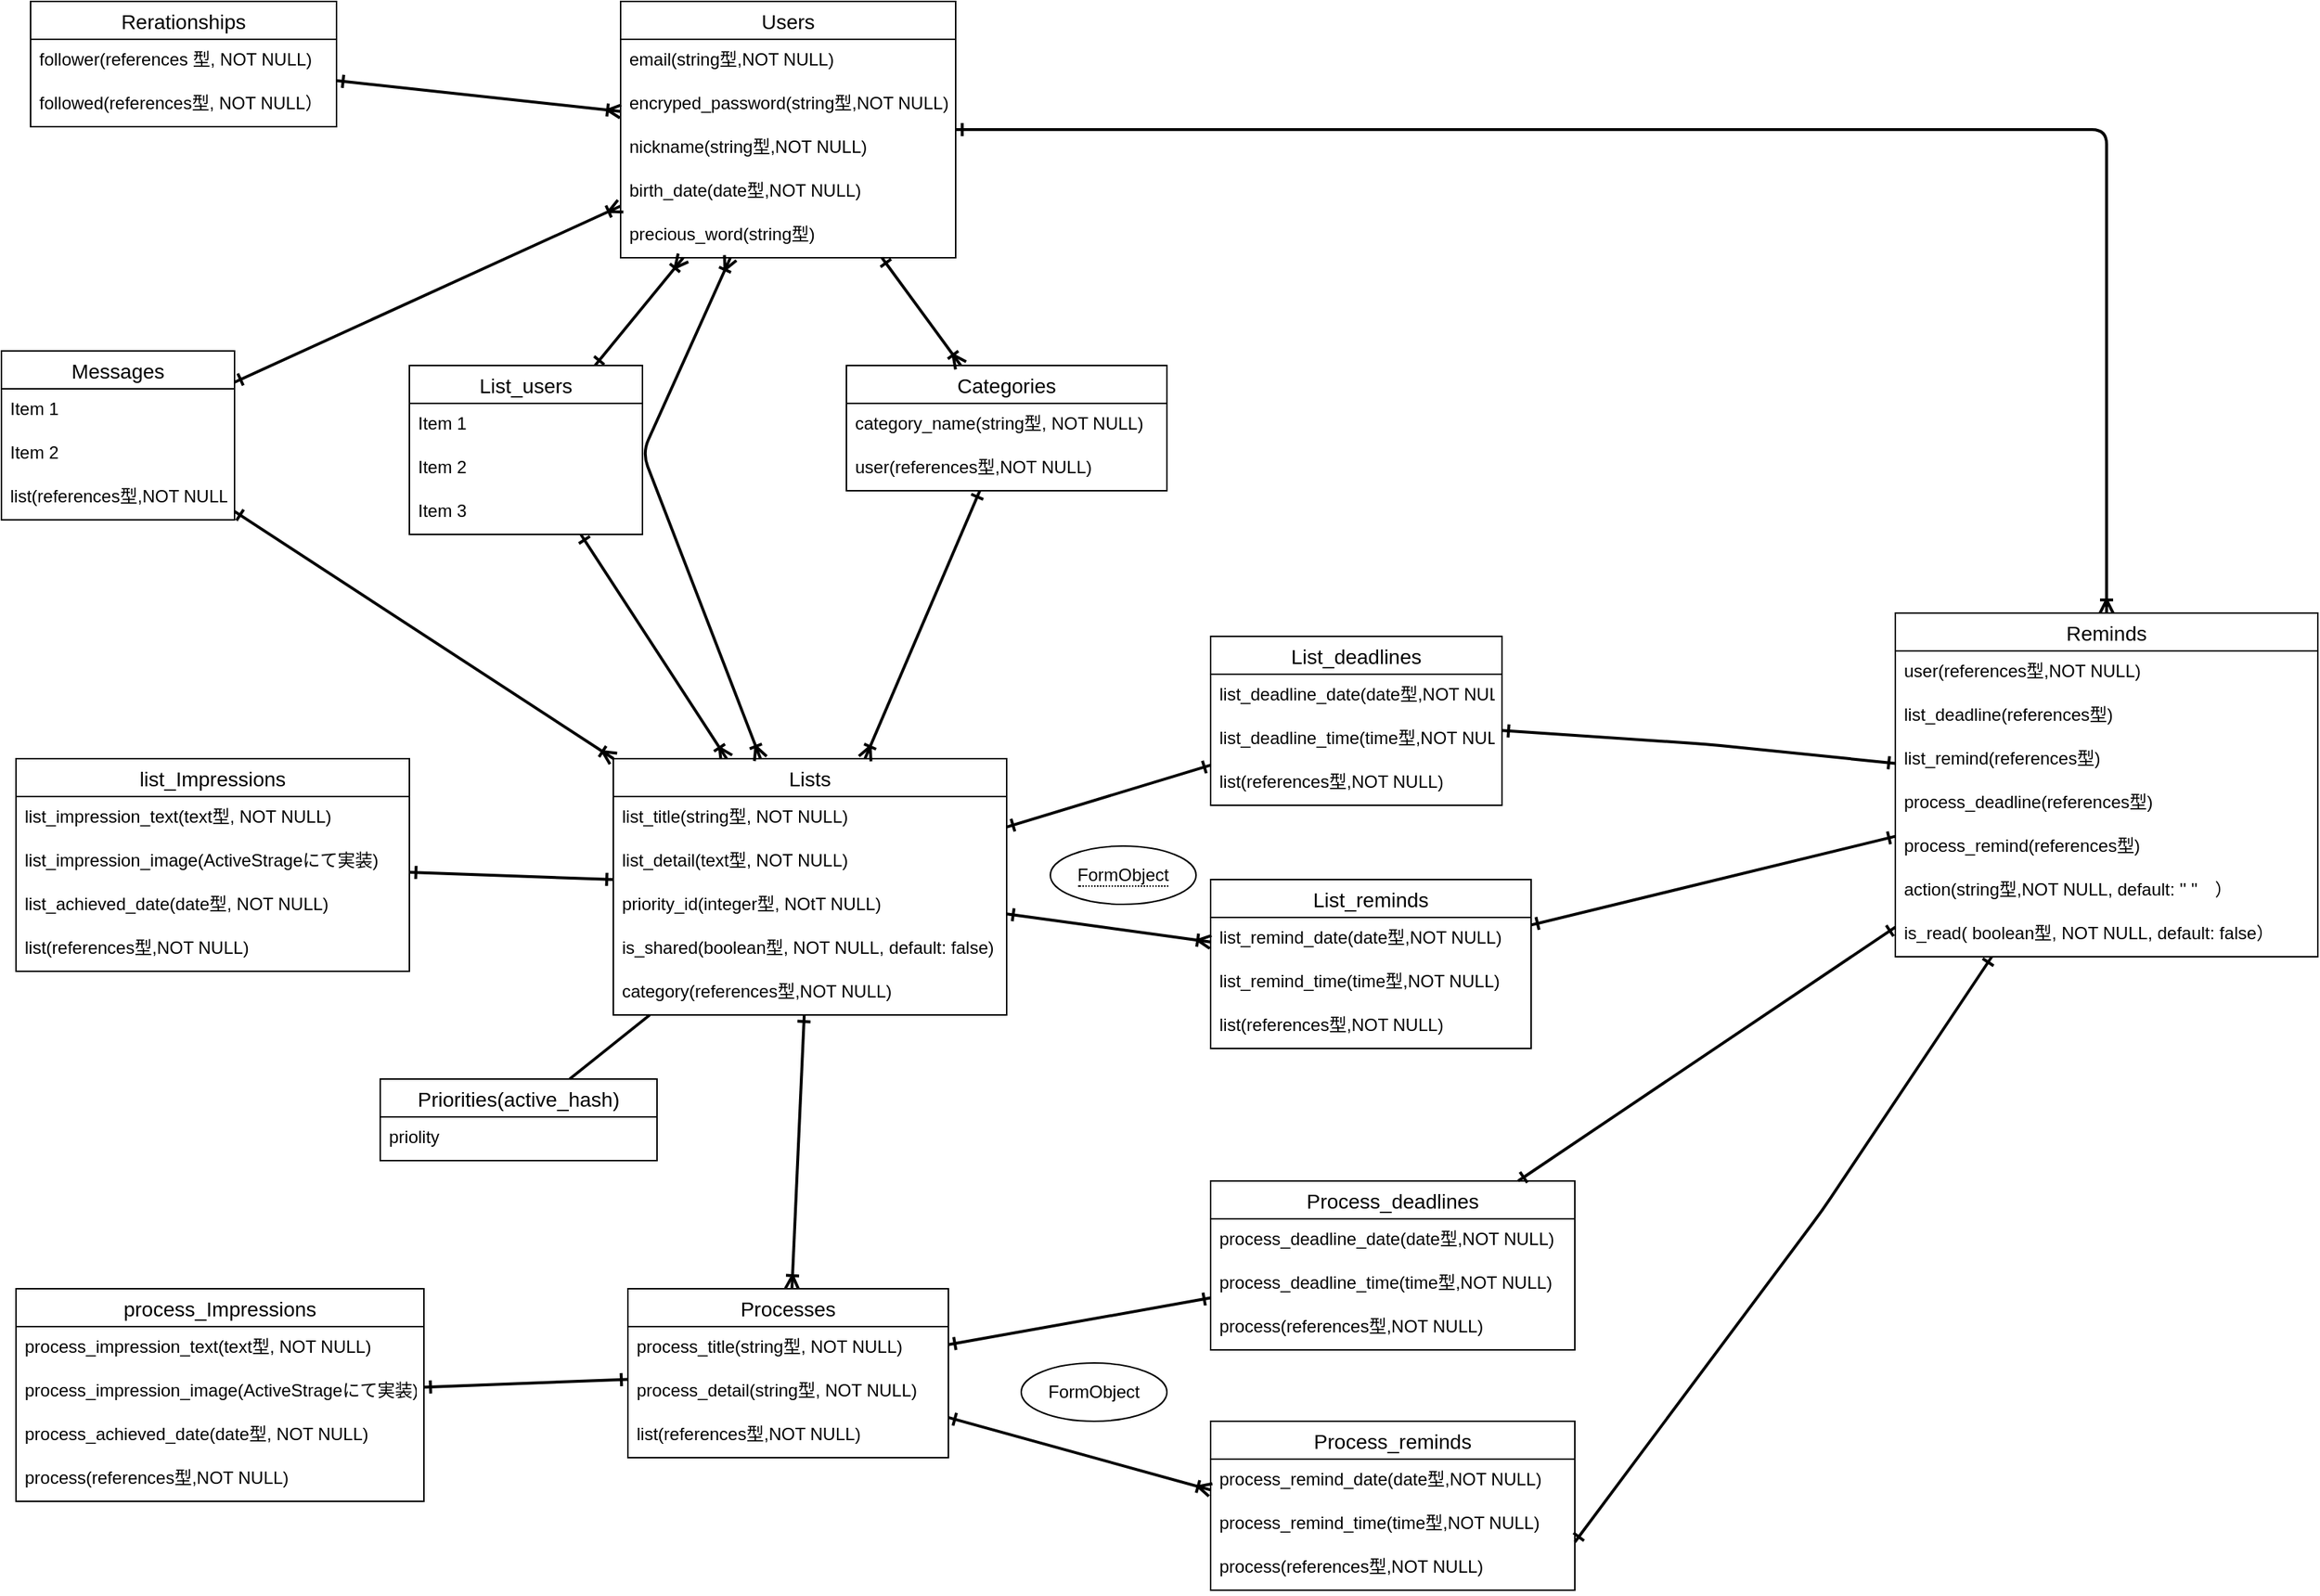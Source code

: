 <mxfile>
    <diagram id="kO1nOzZeOrc67fC76vRQ" name="ページ1">
        <mxGraphModel dx="1777" dy="1335" grid="1" gridSize="10" guides="1" tooltips="1" connect="1" arrows="1" fold="1" page="1" pageScale="1" pageWidth="827" pageHeight="1169" math="0" shadow="0">
            <root>
                <mxCell id="0"/>
                <mxCell id="1" parent="0"/>
                <mxCell id="72" value="Categories" style="swimlane;fontStyle=0;childLayout=stackLayout;horizontal=1;startSize=26;horizontalStack=0;resizeParent=1;resizeParentMax=0;resizeLast=0;collapsible=1;marginBottom=0;align=center;fontSize=14;" vertex="1" parent="1">
                    <mxGeometry x="610" y="270" width="220" height="86" as="geometry"/>
                </mxCell>
                <mxCell id="73" value="category_name(string型, NOT NULL)" style="text;strokeColor=none;fillColor=none;spacingLeft=4;spacingRight=4;overflow=hidden;rotatable=0;points=[[0,0.5],[1,0.5]];portConstraint=eastwest;fontSize=12;" vertex="1" parent="72">
                    <mxGeometry y="26" width="220" height="30" as="geometry"/>
                </mxCell>
                <mxCell id="74" value="user(references型,NOT NULL)" style="text;strokeColor=none;fillColor=none;spacingLeft=4;spacingRight=4;overflow=hidden;rotatable=0;points=[[0,0.5],[1,0.5]];portConstraint=eastwest;fontSize=12;" vertex="1" parent="72">
                    <mxGeometry y="56" width="220" height="30" as="geometry"/>
                </mxCell>
                <mxCell id="166" style="edgeStyle=none;orthogonalLoop=1;jettySize=auto;html=1;fontSize=12;startArrow=ERoneToMany;startFill=0;endArrow=ERone;endFill=0;strokeWidth=2;" edge="1" parent="1" source="76" target="161">
                    <mxGeometry relative="1" as="geometry"/>
                </mxCell>
                <mxCell id="173" style="edgeStyle=none;orthogonalLoop=1;jettySize=auto;html=1;fontSize=12;startArrow=ERoneToMany;startFill=0;endArrow=ERone;endFill=0;strokeWidth=2;" edge="1" parent="1" source="76" target="168">
                    <mxGeometry relative="1" as="geometry"/>
                </mxCell>
                <mxCell id="76" value="Lists" style="swimlane;fontStyle=0;childLayout=stackLayout;horizontal=1;startSize=26;horizontalStack=0;resizeParent=1;resizeParentMax=0;resizeLast=0;collapsible=1;marginBottom=0;align=center;fontSize=14;" vertex="1" parent="1">
                    <mxGeometry x="450" y="540" width="270" height="176" as="geometry"/>
                </mxCell>
                <mxCell id="77" value="list_title(string型, NOT NULL)" style="text;strokeColor=none;fillColor=none;spacingLeft=4;spacingRight=4;overflow=hidden;rotatable=0;points=[[0,0.5],[1,0.5]];portConstraint=eastwest;fontSize=12;" vertex="1" parent="76">
                    <mxGeometry y="26" width="270" height="30" as="geometry"/>
                </mxCell>
                <mxCell id="78" value="list_detail(text型, NOT NULL)" style="text;strokeColor=none;fillColor=none;spacingLeft=4;spacingRight=4;overflow=hidden;rotatable=0;points=[[0,0.5],[1,0.5]];portConstraint=eastwest;fontSize=12;" vertex="1" parent="76">
                    <mxGeometry y="56" width="270" height="30" as="geometry"/>
                </mxCell>
                <mxCell id="149" value="priority_id(integer型, NOtT NULL)" style="text;strokeColor=none;fillColor=none;spacingLeft=4;spacingRight=4;overflow=hidden;rotatable=0;points=[[0,0.5],[1,0.5]];portConstraint=eastwest;fontSize=12;" vertex="1" parent="76">
                    <mxGeometry y="86" width="270" height="30" as="geometry"/>
                </mxCell>
                <mxCell id="150" value="is_shared(boolean型, NOT NULL, default: false)" style="text;strokeColor=none;fillColor=none;spacingLeft=4;spacingRight=4;overflow=hidden;rotatable=0;points=[[0,0.5],[1,0.5]];portConstraint=eastwest;fontSize=12;" vertex="1" parent="76">
                    <mxGeometry y="116" width="270" height="30" as="geometry"/>
                </mxCell>
                <mxCell id="79" value="category(references型,NOT NULL)" style="text;strokeColor=none;fillColor=none;spacingLeft=4;spacingRight=4;overflow=hidden;rotatable=0;points=[[0,0.5],[1,0.5]];portConstraint=eastwest;fontSize=12;" vertex="1" parent="76">
                    <mxGeometry y="146" width="270" height="30" as="geometry"/>
                </mxCell>
                <mxCell id="165" style="edgeStyle=none;orthogonalLoop=1;jettySize=auto;html=1;fontSize=12;startArrow=ERoneToMany;startFill=0;endArrow=ERoneToMany;endFill=0;strokeWidth=2;" edge="1" parent="1" source="80" target="76">
                    <mxGeometry relative="1" as="geometry">
                        <Array as="points">
                            <mxPoint x="470" y="330"/>
                        </Array>
                    </mxGeometry>
                </mxCell>
                <mxCell id="167" style="edgeStyle=none;orthogonalLoop=1;jettySize=auto;html=1;fontSize=12;startArrow=ERoneToMany;startFill=0;endArrow=ERone;endFill=0;strokeWidth=2;" edge="1" parent="1" source="80" target="161">
                    <mxGeometry relative="1" as="geometry"/>
                </mxCell>
                <mxCell id="172" style="edgeStyle=none;orthogonalLoop=1;jettySize=auto;html=1;fontSize=12;startArrow=ERoneToMany;startFill=0;endArrow=ERone;endFill=0;strokeWidth=2;" edge="1" parent="1" source="80" target="168">
                    <mxGeometry relative="1" as="geometry"/>
                </mxCell>
                <mxCell id="80" value="Users" style="swimlane;fontStyle=0;childLayout=stackLayout;horizontal=1;startSize=26;horizontalStack=0;resizeParent=1;resizeParentMax=0;resizeLast=0;collapsible=1;marginBottom=0;align=center;fontSize=14;" vertex="1" parent="1">
                    <mxGeometry x="455" y="20" width="230" height="176" as="geometry"/>
                </mxCell>
                <mxCell id="81" value="email(string型,NOT NULL)" style="text;strokeColor=none;fillColor=none;spacingLeft=4;spacingRight=4;overflow=hidden;rotatable=0;points=[[0,0.5],[1,0.5]];portConstraint=eastwest;fontSize=12;" vertex="1" parent="80">
                    <mxGeometry y="26" width="230" height="30" as="geometry"/>
                </mxCell>
                <mxCell id="82" value="encryped_password(string型,NOT NULL)" style="text;strokeColor=none;fillColor=none;spacingLeft=4;spacingRight=4;overflow=hidden;rotatable=0;points=[[0,0.5],[1,0.5]];portConstraint=eastwest;fontSize=12;" vertex="1" parent="80">
                    <mxGeometry y="56" width="230" height="30" as="geometry"/>
                </mxCell>
                <mxCell id="83" value="nickname(string型,NOT NULL)" style="text;strokeColor=none;fillColor=none;spacingLeft=4;spacingRight=4;overflow=hidden;rotatable=0;points=[[0,0.5],[1,0.5]];portConstraint=eastwest;fontSize=12;" vertex="1" parent="80">
                    <mxGeometry y="86" width="230" height="30" as="geometry"/>
                </mxCell>
                <mxCell id="147" value="birth_date(date型,NOT NULL)" style="text;strokeColor=none;fillColor=none;spacingLeft=4;spacingRight=4;overflow=hidden;rotatable=0;points=[[0,0.5],[1,0.5]];portConstraint=eastwest;fontSize=12;" vertex="1" parent="80">
                    <mxGeometry y="116" width="230" height="30" as="geometry"/>
                </mxCell>
                <mxCell id="148" value="precious_word(string型)" style="text;strokeColor=none;fillColor=none;spacingLeft=4;spacingRight=4;overflow=hidden;rotatable=0;points=[[0,0.5],[1,0.5]];portConstraint=eastwest;fontSize=12;" vertex="1" parent="80">
                    <mxGeometry y="146" width="230" height="30" as="geometry"/>
                </mxCell>
                <mxCell id="84" value="Processes" style="swimlane;fontStyle=0;childLayout=stackLayout;horizontal=1;startSize=26;horizontalStack=0;resizeParent=1;resizeParentMax=0;resizeLast=0;collapsible=1;marginBottom=0;align=center;fontSize=14;" vertex="1" parent="1">
                    <mxGeometry x="460" y="904" width="220" height="116" as="geometry"/>
                </mxCell>
                <mxCell id="85" value="process_title(string型, NOT NULL)" style="text;strokeColor=none;fillColor=none;spacingLeft=4;spacingRight=4;overflow=hidden;rotatable=0;points=[[0,0.5],[1,0.5]];portConstraint=eastwest;fontSize=12;" vertex="1" parent="84">
                    <mxGeometry y="26" width="220" height="30" as="geometry"/>
                </mxCell>
                <mxCell id="86" value="process_detail(string型, NOT NULL)" style="text;strokeColor=none;fillColor=none;spacingLeft=4;spacingRight=4;overflow=hidden;rotatable=0;points=[[0,0.5],[1,0.5]];portConstraint=eastwest;fontSize=12;" vertex="1" parent="84">
                    <mxGeometry y="56" width="220" height="30" as="geometry"/>
                </mxCell>
                <mxCell id="87" value="list(references型,NOT NULL)" style="text;strokeColor=none;fillColor=none;spacingLeft=4;spacingRight=4;overflow=hidden;rotatable=0;points=[[0,0.5],[1,0.5]];portConstraint=eastwest;fontSize=12;" vertex="1" parent="84">
                    <mxGeometry y="86" width="220" height="30" as="geometry"/>
                </mxCell>
                <mxCell id="88" value="&#10;list_Impressions&#10;" style="swimlane;fontStyle=0;childLayout=stackLayout;horizontal=1;startSize=26;horizontalStack=0;resizeParent=1;resizeParentMax=0;resizeLast=0;collapsible=1;marginBottom=0;align=center;fontSize=14;" vertex="1" parent="1">
                    <mxGeometry x="40" y="540" width="270" height="146" as="geometry"/>
                </mxCell>
                <mxCell id="89" value="list_impression_text(text型, NOT NULL)" style="text;strokeColor=none;fillColor=none;spacingLeft=4;spacingRight=4;overflow=hidden;rotatable=0;points=[[0,0.5],[1,0.5]];portConstraint=eastwest;fontSize=12;" vertex="1" parent="88">
                    <mxGeometry y="26" width="270" height="30" as="geometry"/>
                </mxCell>
                <mxCell id="90" value="list_impression_image(ActiveStrageにて実装)" style="text;strokeColor=none;fillColor=none;spacingLeft=4;spacingRight=4;overflow=hidden;rotatable=0;points=[[0,0.5],[1,0.5]];portConstraint=eastwest;fontSize=12;" vertex="1" parent="88">
                    <mxGeometry y="56" width="270" height="30" as="geometry"/>
                </mxCell>
                <mxCell id="91" value="list_achieved_date(date型, NOT NULL)" style="text;strokeColor=none;fillColor=none;spacingLeft=4;spacingRight=4;overflow=hidden;rotatable=0;points=[[0,0.5],[1,0.5]];portConstraint=eastwest;fontSize=12;" vertex="1" parent="88">
                    <mxGeometry y="86" width="270" height="30" as="geometry"/>
                </mxCell>
                <mxCell id="159" value="list(references型,NOT NULL)" style="text;strokeColor=none;fillColor=none;spacingLeft=4;spacingRight=4;overflow=hidden;rotatable=0;points=[[0,0.5],[1,0.5]];portConstraint=eastwest;fontSize=12;" vertex="1" parent="88">
                    <mxGeometry y="116" width="270" height="30" as="geometry"/>
                </mxCell>
                <mxCell id="92" value="&#10;process_Impressions&#10;" style="swimlane;fontStyle=0;childLayout=stackLayout;horizontal=1;startSize=26;horizontalStack=0;resizeParent=1;resizeParentMax=0;resizeLast=0;collapsible=1;marginBottom=0;align=center;fontSize=14;" vertex="1" parent="1">
                    <mxGeometry x="40" y="904" width="280" height="146" as="geometry"/>
                </mxCell>
                <mxCell id="93" value="process_impression_text(text型, NOT NULL)" style="text;strokeColor=none;fillColor=none;spacingLeft=4;spacingRight=4;overflow=hidden;rotatable=0;points=[[0,0.5],[1,0.5]];portConstraint=eastwest;fontSize=12;" vertex="1" parent="92">
                    <mxGeometry y="26" width="280" height="30" as="geometry"/>
                </mxCell>
                <mxCell id="94" value="process_impression_image(ActiveStrageにて実装)" style="text;strokeColor=none;fillColor=none;spacingLeft=4;spacingRight=4;overflow=hidden;rotatable=0;points=[[0,0.5],[1,0.5]];portConstraint=eastwest;fontSize=12;" vertex="1" parent="92">
                    <mxGeometry y="56" width="280" height="30" as="geometry"/>
                </mxCell>
                <mxCell id="95" value="process_achieved_date(date型, NOT NULL)" style="text;strokeColor=none;fillColor=none;spacingLeft=4;spacingRight=4;overflow=hidden;rotatable=0;points=[[0,0.5],[1,0.5]];portConstraint=eastwest;fontSize=12;" vertex="1" parent="92">
                    <mxGeometry y="86" width="280" height="30" as="geometry"/>
                </mxCell>
                <mxCell id="160" value="process(references型,NOT NULL)" style="text;strokeColor=none;fillColor=none;spacingLeft=4;spacingRight=4;overflow=hidden;rotatable=0;points=[[0,0.5],[1,0.5]];portConstraint=eastwest;fontSize=12;" vertex="1" parent="92">
                    <mxGeometry y="116" width="280" height="30" as="geometry"/>
                </mxCell>
                <mxCell id="96" value="List_deadlines" style="swimlane;fontStyle=0;childLayout=stackLayout;horizontal=1;startSize=26;horizontalStack=0;resizeParent=1;resizeParentMax=0;resizeLast=0;collapsible=1;marginBottom=0;align=center;fontSize=14;" vertex="1" parent="1">
                    <mxGeometry x="860" y="456" width="200" height="116" as="geometry"/>
                </mxCell>
                <mxCell id="97" value="list_deadline_date(date型,NOT NULL)" style="text;strokeColor=none;fillColor=none;spacingLeft=4;spacingRight=4;overflow=hidden;rotatable=0;points=[[0,0.5],[1,0.5]];portConstraint=eastwest;fontSize=12;" vertex="1" parent="96">
                    <mxGeometry y="26" width="200" height="30" as="geometry"/>
                </mxCell>
                <mxCell id="98" value="list_deadline_time(time型,NOT NULL)" style="text;strokeColor=none;fillColor=none;spacingLeft=4;spacingRight=4;overflow=hidden;rotatable=0;points=[[0,0.5],[1,0.5]];portConstraint=eastwest;fontSize=12;" vertex="1" parent="96">
                    <mxGeometry y="56" width="200" height="30" as="geometry"/>
                </mxCell>
                <mxCell id="99" value="list(references型,NOT NULL)" style="text;strokeColor=none;fillColor=none;spacingLeft=4;spacingRight=4;overflow=hidden;rotatable=0;points=[[0,0.5],[1,0.5]];portConstraint=eastwest;fontSize=12;" vertex="1" parent="96">
                    <mxGeometry y="86" width="200" height="30" as="geometry"/>
                </mxCell>
                <mxCell id="100" value="List_reminds" style="swimlane;fontStyle=0;childLayout=stackLayout;horizontal=1;startSize=26;horizontalStack=0;resizeParent=1;resizeParentMax=0;resizeLast=0;collapsible=1;marginBottom=0;align=center;fontSize=14;" vertex="1" parent="1">
                    <mxGeometry x="860" y="623" width="220" height="116" as="geometry"/>
                </mxCell>
                <mxCell id="101" value="list_remind_date(date型,NOT NULL)" style="text;strokeColor=none;fillColor=none;spacingLeft=4;spacingRight=4;overflow=hidden;rotatable=0;points=[[0,0.5],[1,0.5]];portConstraint=eastwest;fontSize=12;" vertex="1" parent="100">
                    <mxGeometry y="26" width="220" height="30" as="geometry"/>
                </mxCell>
                <mxCell id="102" value="list_remind_time(time型,NOT NULL)" style="text;strokeColor=none;fillColor=none;spacingLeft=4;spacingRight=4;overflow=hidden;rotatable=0;points=[[0,0.5],[1,0.5]];portConstraint=eastwest;fontSize=12;" vertex="1" parent="100">
                    <mxGeometry y="56" width="220" height="30" as="geometry"/>
                </mxCell>
                <mxCell id="103" value="list(references型,NOT NULL)" style="text;strokeColor=none;fillColor=none;spacingLeft=4;spacingRight=4;overflow=hidden;rotatable=0;points=[[0,0.5],[1,0.5]];portConstraint=eastwest;fontSize=12;" vertex="1" parent="100">
                    <mxGeometry y="86" width="220" height="30" as="geometry"/>
                </mxCell>
                <mxCell id="104" value="Process_deadlines" style="swimlane;fontStyle=0;childLayout=stackLayout;horizontal=1;startSize=26;horizontalStack=0;resizeParent=1;resizeParentMax=0;resizeLast=0;collapsible=1;marginBottom=0;align=center;fontSize=14;" vertex="1" parent="1">
                    <mxGeometry x="860" y="830" width="250" height="116" as="geometry"/>
                </mxCell>
                <mxCell id="105" value="process_deadline_date(date型,NOT NULL)" style="text;strokeColor=none;fillColor=none;spacingLeft=4;spacingRight=4;overflow=hidden;rotatable=0;points=[[0,0.5],[1,0.5]];portConstraint=eastwest;fontSize=12;" vertex="1" parent="104">
                    <mxGeometry y="26" width="250" height="30" as="geometry"/>
                </mxCell>
                <mxCell id="106" value="process_deadline_time(time型,NOT NULL)" style="text;strokeColor=none;fillColor=none;spacingLeft=4;spacingRight=4;overflow=hidden;rotatable=0;points=[[0,0.5],[1,0.5]];portConstraint=eastwest;fontSize=12;" vertex="1" parent="104">
                    <mxGeometry y="56" width="250" height="30" as="geometry"/>
                </mxCell>
                <mxCell id="107" value="process(references型,NOT NULL)" style="text;strokeColor=none;fillColor=none;spacingLeft=4;spacingRight=4;overflow=hidden;rotatable=0;points=[[0,0.5],[1,0.5]];portConstraint=eastwest;fontSize=12;" vertex="1" parent="104">
                    <mxGeometry y="86" width="250" height="30" as="geometry"/>
                </mxCell>
                <mxCell id="108" value="Process_reminds" style="swimlane;fontStyle=0;childLayout=stackLayout;horizontal=1;startSize=26;horizontalStack=0;resizeParent=1;resizeParentMax=0;resizeLast=0;collapsible=1;marginBottom=0;align=center;fontSize=14;" vertex="1" parent="1">
                    <mxGeometry x="860" y="995" width="250" height="116" as="geometry"/>
                </mxCell>
                <mxCell id="109" value="process_remind_date(date型,NOT NULL)" style="text;strokeColor=none;fillColor=none;spacingLeft=4;spacingRight=4;overflow=hidden;rotatable=0;points=[[0,0.5],[1,0.5]];portConstraint=eastwest;fontSize=12;" vertex="1" parent="108">
                    <mxGeometry y="26" width="250" height="30" as="geometry"/>
                </mxCell>
                <mxCell id="110" value="process_remind_time(time型,NOT NULL)" style="text;strokeColor=none;fillColor=none;spacingLeft=4;spacingRight=4;overflow=hidden;rotatable=0;points=[[0,0.5],[1,0.5]];portConstraint=eastwest;fontSize=12;" vertex="1" parent="108">
                    <mxGeometry y="56" width="250" height="30" as="geometry"/>
                </mxCell>
                <mxCell id="111" value="process(references型,NOT NULL)" style="text;strokeColor=none;fillColor=none;spacingLeft=4;spacingRight=4;overflow=hidden;rotatable=0;points=[[0,0.5],[1,0.5]];portConstraint=eastwest;fontSize=12;" vertex="1" parent="108">
                    <mxGeometry y="86" width="250" height="30" as="geometry"/>
                </mxCell>
                <mxCell id="112" value="Reminds" style="swimlane;fontStyle=0;childLayout=stackLayout;horizontal=1;startSize=26;horizontalStack=0;resizeParent=1;resizeParentMax=0;resizeLast=0;collapsible=1;marginBottom=0;align=center;fontSize=14;" vertex="1" parent="1">
                    <mxGeometry x="1330" y="440" width="290" height="236" as="geometry"/>
                </mxCell>
                <mxCell id="113" value="user(references型,NOT NULL)" style="text;strokeColor=none;fillColor=none;spacingLeft=4;spacingRight=4;overflow=hidden;rotatable=0;points=[[0,0.5],[1,0.5]];portConstraint=eastwest;fontSize=12;" vertex="1" parent="112">
                    <mxGeometry y="26" width="290" height="30" as="geometry"/>
                </mxCell>
                <mxCell id="155" value="list_deadline(references型)" style="text;strokeColor=none;fillColor=none;spacingLeft=4;spacingRight=4;overflow=hidden;rotatable=0;points=[[0,0.5],[1,0.5]];portConstraint=eastwest;fontSize=12;" vertex="1" parent="112">
                    <mxGeometry y="56" width="290" height="30" as="geometry"/>
                </mxCell>
                <mxCell id="156" value="list_remind(references型)" style="text;strokeColor=none;fillColor=none;spacingLeft=4;spacingRight=4;overflow=hidden;rotatable=0;points=[[0,0.5],[1,0.5]];portConstraint=eastwest;fontSize=12;" vertex="1" parent="112">
                    <mxGeometry y="86" width="290" height="30" as="geometry"/>
                </mxCell>
                <mxCell id="157" value="process_deadline(references型)" style="text;strokeColor=none;fillColor=none;spacingLeft=4;spacingRight=4;overflow=hidden;rotatable=0;points=[[0,0.5],[1,0.5]];portConstraint=eastwest;fontSize=12;" vertex="1" parent="112">
                    <mxGeometry y="116" width="290" height="30" as="geometry"/>
                </mxCell>
                <mxCell id="158" value="process_remind(references型)" style="text;strokeColor=none;fillColor=none;spacingLeft=4;spacingRight=4;overflow=hidden;rotatable=0;points=[[0,0.5],[1,0.5]];portConstraint=eastwest;fontSize=12;" vertex="1" parent="112">
                    <mxGeometry y="146" width="290" height="30" as="geometry"/>
                </mxCell>
                <mxCell id="115" value="action(string型,NOT NULL, default: '' &quot;　）" style="text;strokeColor=none;fillColor=none;spacingLeft=4;spacingRight=4;overflow=hidden;rotatable=0;points=[[0,0.5],[1,0.5]];portConstraint=eastwest;fontSize=12;" vertex="1" parent="112">
                    <mxGeometry y="176" width="290" height="30" as="geometry"/>
                </mxCell>
                <mxCell id="154" value="is_read( boolean型, NOT NULL, default: false）&#10;&#10;" style="text;strokeColor=none;fillColor=none;spacingLeft=4;spacingRight=4;overflow=hidden;rotatable=0;points=[[0,0.5],[1,0.5]];portConstraint=eastwest;fontSize=12;" vertex="1" parent="112">
                    <mxGeometry y="206" width="290" height="30" as="geometry"/>
                </mxCell>
                <mxCell id="116" value="Rerationships" style="swimlane;fontStyle=0;childLayout=stackLayout;horizontal=1;startSize=26;horizontalStack=0;resizeParent=1;resizeParentMax=0;resizeLast=0;collapsible=1;marginBottom=0;align=center;fontSize=14;" vertex="1" parent="1">
                    <mxGeometry x="50" y="20" width="210" height="86" as="geometry"/>
                </mxCell>
                <mxCell id="117" value="follower(references 型, NOT NULL)" style="text;strokeColor=none;fillColor=none;spacingLeft=4;spacingRight=4;overflow=hidden;rotatable=0;points=[[0,0.5],[1,0.5]];portConstraint=eastwest;fontSize=12;" vertex="1" parent="116">
                    <mxGeometry y="26" width="210" height="30" as="geometry"/>
                </mxCell>
                <mxCell id="118" value="followed(references型, NOT NULL） " style="text;strokeColor=none;fillColor=none;spacingLeft=4;spacingRight=4;overflow=hidden;rotatable=0;points=[[0,0.5],[1,0.5]];portConstraint=eastwest;fontSize=12;" vertex="1" parent="116">
                    <mxGeometry y="56" width="210" height="30" as="geometry"/>
                </mxCell>
                <mxCell id="120" value="&lt;span style=&quot;border-bottom: 1px dotted&quot;&gt;FormObject&lt;br&gt;&lt;/span&gt;" style="ellipse;whiteSpace=wrap;html=1;align=center;" vertex="1" parent="1">
                    <mxGeometry x="750" y="600" width="100" height="40" as="geometry"/>
                </mxCell>
                <mxCell id="121" value="FormObject" style="ellipse;whiteSpace=wrap;html=1;align=center;" vertex="1" parent="1">
                    <mxGeometry x="730" y="955" width="100" height="40" as="geometry"/>
                </mxCell>
                <mxCell id="128" value="" style="fontSize=12;html=1;endArrow=ERoneToMany;startArrow=ERone;startFill=0;strokeWidth=2;" edge="1" parent="1" source="80" target="72">
                    <mxGeometry width="100" height="100" relative="1" as="geometry">
                        <mxPoint x="560" y="260" as="sourcePoint"/>
                        <mxPoint x="390" y="280" as="targetPoint"/>
                    </mxGeometry>
                </mxCell>
                <mxCell id="131" value="" style="fontSize=12;html=1;endArrow=ERoneToMany;startArrow=ERone;startFill=0;strokeWidth=2;" edge="1" parent="1" source="72" target="76">
                    <mxGeometry width="100" height="100" relative="1" as="geometry">
                        <mxPoint x="530" y="630" as="sourcePoint"/>
                        <mxPoint x="770" y="420" as="targetPoint"/>
                    </mxGeometry>
                </mxCell>
                <mxCell id="133" value="" style="fontSize=12;html=1;endArrow=ERoneToMany;startArrow=ERone;startFill=0;strokeWidth=2;" edge="1" parent="1" source="76" target="84">
                    <mxGeometry width="100" height="100" relative="1" as="geometry">
                        <mxPoint x="530" y="790" as="sourcePoint"/>
                        <mxPoint x="630" y="690" as="targetPoint"/>
                    </mxGeometry>
                </mxCell>
                <mxCell id="134" value="" style="fontSize=12;html=1;endArrow=ERone;startArrow=ERone;startFill=0;endFill=0;strokeWidth=2;" edge="1" parent="1" source="88" target="76">
                    <mxGeometry width="100" height="100" relative="1" as="geometry">
                        <mxPoint x="320" y="683" as="sourcePoint"/>
                        <mxPoint x="420" y="583" as="targetPoint"/>
                    </mxGeometry>
                </mxCell>
                <mxCell id="135" value="" style="fontSize=12;html=1;endArrow=ERone;startArrow=ERone;startFill=0;endFill=0;strokeWidth=2;" edge="1" parent="1" source="92" target="84">
                    <mxGeometry width="100" height="100" relative="1" as="geometry">
                        <mxPoint x="300" y="1000" as="sourcePoint"/>
                        <mxPoint x="400" y="900" as="targetPoint"/>
                    </mxGeometry>
                </mxCell>
                <mxCell id="136" value="" style="fontSize=12;html=1;endArrow=ERone;startArrow=ERone;strokeWidth=2;startFill=0;endFill=0;" edge="1" parent="1" source="76" target="96">
                    <mxGeometry width="100" height="100" relative="1" as="geometry">
                        <mxPoint x="690" y="585" as="sourcePoint"/>
                        <mxPoint x="790" y="485" as="targetPoint"/>
                    </mxGeometry>
                </mxCell>
                <mxCell id="137" value="" style="fontSize=12;html=1;endArrow=ERoneToMany;strokeWidth=2;startArrow=ERone;startFill=0;" edge="1" parent="1" source="76" target="100">
                    <mxGeometry width="100" height="100" relative="1" as="geometry">
                        <mxPoint x="710" y="630" as="sourcePoint"/>
                        <mxPoint x="810" y="530" as="targetPoint"/>
                    </mxGeometry>
                </mxCell>
                <mxCell id="138" value="" style="fontSize=12;html=1;endArrow=ERone;startArrow=ERone;strokeWidth=2;startFill=0;endFill=0;" edge="1" parent="1" source="84" target="104">
                    <mxGeometry width="100" height="100" relative="1" as="geometry">
                        <mxPoint x="640" y="856.663" as="sourcePoint"/>
                        <mxPoint x="840" y="809.997" as="targetPoint"/>
                    </mxGeometry>
                </mxCell>
                <mxCell id="139" value="" style="fontSize=12;html=1;endArrow=ERoneToMany;strokeWidth=2;startArrow=ERone;startFill=0;" edge="1" parent="1" source="84">
                    <mxGeometry width="100" height="100" relative="1" as="geometry">
                        <mxPoint x="640" y="1054.944" as="sourcePoint"/>
                        <mxPoint x="860" y="1042.198" as="targetPoint"/>
                    </mxGeometry>
                </mxCell>
                <mxCell id="140" value="" style="fontSize=12;html=1;endArrow=ERoneToMany;startArrow=ERone;strokeWidth=2;startFill=0;endFill=0;" edge="1" parent="1" source="116" target="80">
                    <mxGeometry width="100" height="100" relative="1" as="geometry">
                        <mxPoint x="300" y="260" as="sourcePoint"/>
                        <mxPoint x="400" y="160" as="targetPoint"/>
                    </mxGeometry>
                </mxCell>
                <mxCell id="142" value="" style="fontSize=12;html=1;endArrow=ERone;startArrow=ERone;strokeWidth=2;startFill=0;endFill=0;" edge="1" parent="1" source="96" target="112">
                    <mxGeometry width="100" height="100" relative="1" as="geometry">
                        <mxPoint x="1080" y="516.663" as="sourcePoint"/>
                        <mxPoint x="1280" y="469.997" as="targetPoint"/>
                        <Array as="points">
                            <mxPoint x="1200" y="530"/>
                        </Array>
                    </mxGeometry>
                </mxCell>
                <mxCell id="143" value="" style="fontSize=12;html=1;endArrow=ERone;startArrow=ERone;strokeWidth=2;startFill=0;endFill=0;" edge="1" parent="1" source="100" target="112">
                    <mxGeometry width="100" height="100" relative="1" as="geometry">
                        <mxPoint x="1020" y="618.003" as="sourcePoint"/>
                        <mxPoint x="1220" y="571.337" as="targetPoint"/>
                    </mxGeometry>
                </mxCell>
                <mxCell id="144" value="" style="fontSize=12;html=1;endArrow=ERone;startArrow=ERone;strokeWidth=2;startFill=0;endFill=0;" edge="1" parent="1" source="104" target="112">
                    <mxGeometry width="100" height="100" relative="1" as="geometry">
                        <mxPoint x="1020" y="796.663" as="sourcePoint"/>
                        <mxPoint x="1220" y="749.997" as="targetPoint"/>
                    </mxGeometry>
                </mxCell>
                <mxCell id="145" value="" style="fontSize=12;html=1;endArrow=ERone;startArrow=ERone;strokeWidth=2;startFill=0;endFill=0;" edge="1" parent="1" target="112">
                    <mxGeometry width="100" height="100" relative="1" as="geometry">
                        <mxPoint x="1110" y="1078" as="sourcePoint"/>
                        <mxPoint x="1260" y="1039.997" as="targetPoint"/>
                        <Array as="points">
                            <mxPoint x="1280" y="850"/>
                        </Array>
                    </mxGeometry>
                </mxCell>
                <mxCell id="146" value="" style="fontSize=12;html=1;endArrow=ERoneToMany;strokeWidth=2;startArrow=ERone;startFill=0;" edge="1" parent="1" source="80" target="112">
                    <mxGeometry width="100" height="100" relative="1" as="geometry">
                        <mxPoint x="910" y="280" as="sourcePoint"/>
                        <mxPoint x="1010" y="180" as="targetPoint"/>
                        <Array as="points">
                            <mxPoint x="1475" y="108"/>
                        </Array>
                    </mxGeometry>
                </mxCell>
                <mxCell id="151" value="Priorities(active_hash)" style="swimlane;fontStyle=0;childLayout=stackLayout;horizontal=1;startSize=26;horizontalStack=0;resizeParent=1;resizeParentMax=0;resizeLast=0;collapsible=1;marginBottom=0;align=center;fontSize=14;" vertex="1" parent="1">
                    <mxGeometry x="290" y="760" width="190" height="56" as="geometry"/>
                </mxCell>
                <mxCell id="152" value="priolity" style="text;strokeColor=none;fillColor=none;spacingLeft=4;spacingRight=4;overflow=hidden;rotatable=0;points=[[0,0.5],[1,0.5]];portConstraint=eastwest;fontSize=12;" vertex="1" parent="151">
                    <mxGeometry y="26" width="190" height="30" as="geometry"/>
                </mxCell>
                <mxCell id="153" value="" style="fontSize=12;html=1;endArrow=none;endFill=0;strokeWidth=2;" edge="1" parent="1" source="151" target="76">
                    <mxGeometry width="100" height="100" relative="1" as="geometry">
                        <mxPoint x="365" y="750" as="sourcePoint"/>
                        <mxPoint x="465" y="650" as="targetPoint"/>
                    </mxGeometry>
                </mxCell>
                <mxCell id="161" value="List_users" style="swimlane;fontStyle=0;childLayout=stackLayout;horizontal=1;startSize=26;horizontalStack=0;resizeParent=1;resizeParentMax=0;resizeLast=0;collapsible=1;marginBottom=0;align=center;fontSize=14;" vertex="1" parent="1">
                    <mxGeometry x="310" y="270" width="160" height="116" as="geometry"/>
                </mxCell>
                <mxCell id="162" value="Item 1" style="text;strokeColor=none;fillColor=none;spacingLeft=4;spacingRight=4;overflow=hidden;rotatable=0;points=[[0,0.5],[1,0.5]];portConstraint=eastwest;fontSize=12;" vertex="1" parent="161">
                    <mxGeometry y="26" width="160" height="30" as="geometry"/>
                </mxCell>
                <mxCell id="163" value="Item 2" style="text;strokeColor=none;fillColor=none;spacingLeft=4;spacingRight=4;overflow=hidden;rotatable=0;points=[[0,0.5],[1,0.5]];portConstraint=eastwest;fontSize=12;" vertex="1" parent="161">
                    <mxGeometry y="56" width="160" height="30" as="geometry"/>
                </mxCell>
                <mxCell id="164" value="Item 3" style="text;strokeColor=none;fillColor=none;spacingLeft=4;spacingRight=4;overflow=hidden;rotatable=0;points=[[0,0.5],[1,0.5]];portConstraint=eastwest;fontSize=12;" vertex="1" parent="161">
                    <mxGeometry y="86" width="160" height="30" as="geometry"/>
                </mxCell>
                <mxCell id="168" value="Messages" style="swimlane;fontStyle=0;childLayout=stackLayout;horizontal=1;startSize=26;horizontalStack=0;resizeParent=1;resizeParentMax=0;resizeLast=0;collapsible=1;marginBottom=0;align=center;fontSize=14;" vertex="1" parent="1">
                    <mxGeometry x="30" y="260" width="160" height="116" as="geometry"/>
                </mxCell>
                <mxCell id="169" value="Item 1" style="text;strokeColor=none;fillColor=none;spacingLeft=4;spacingRight=4;overflow=hidden;rotatable=0;points=[[0,0.5],[1,0.5]];portConstraint=eastwest;fontSize=12;" vertex="1" parent="168">
                    <mxGeometry y="26" width="160" height="30" as="geometry"/>
                </mxCell>
                <mxCell id="170" value="Item 2" style="text;strokeColor=none;fillColor=none;spacingLeft=4;spacingRight=4;overflow=hidden;rotatable=0;points=[[0,0.5],[1,0.5]];portConstraint=eastwest;fontSize=12;" vertex="1" parent="168">
                    <mxGeometry y="56" width="160" height="30" as="geometry"/>
                </mxCell>
                <mxCell id="171" value="list(references型,NOT NULL)" style="text;strokeColor=none;fillColor=none;spacingLeft=4;spacingRight=4;overflow=hidden;rotatable=0;points=[[0,0.5],[1,0.5]];portConstraint=eastwest;fontSize=12;" vertex="1" parent="168">
                    <mxGeometry y="86" width="160" height="30" as="geometry"/>
                </mxCell>
            </root>
        </mxGraphModel>
    </diagram>
</mxfile>